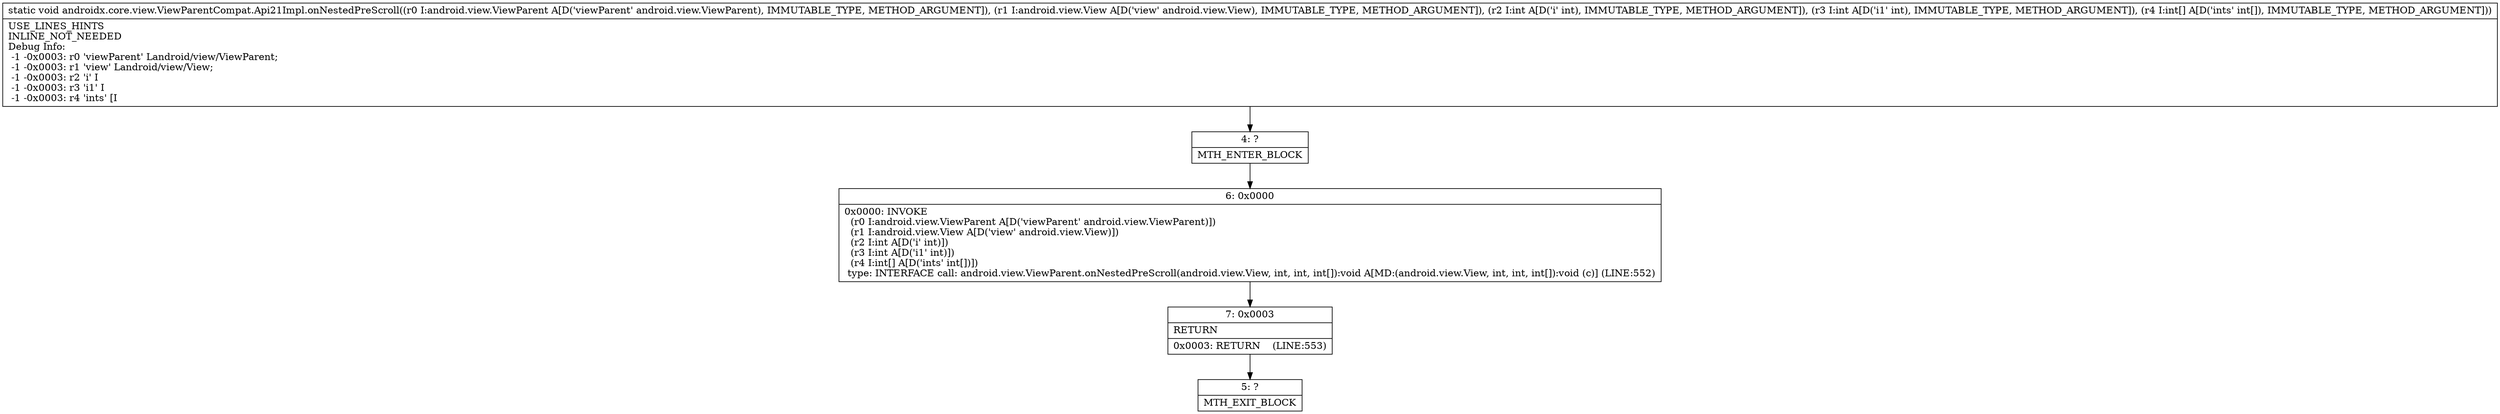 digraph "CFG forandroidx.core.view.ViewParentCompat.Api21Impl.onNestedPreScroll(Landroid\/view\/ViewParent;Landroid\/view\/View;II[I)V" {
Node_4 [shape=record,label="{4\:\ ?|MTH_ENTER_BLOCK\l}"];
Node_6 [shape=record,label="{6\:\ 0x0000|0x0000: INVOKE  \l  (r0 I:android.view.ViewParent A[D('viewParent' android.view.ViewParent)])\l  (r1 I:android.view.View A[D('view' android.view.View)])\l  (r2 I:int A[D('i' int)])\l  (r3 I:int A[D('i1' int)])\l  (r4 I:int[] A[D('ints' int[])])\l type: INTERFACE call: android.view.ViewParent.onNestedPreScroll(android.view.View, int, int, int[]):void A[MD:(android.view.View, int, int, int[]):void (c)] (LINE:552)\l}"];
Node_7 [shape=record,label="{7\:\ 0x0003|RETURN\l|0x0003: RETURN    (LINE:553)\l}"];
Node_5 [shape=record,label="{5\:\ ?|MTH_EXIT_BLOCK\l}"];
MethodNode[shape=record,label="{static void androidx.core.view.ViewParentCompat.Api21Impl.onNestedPreScroll((r0 I:android.view.ViewParent A[D('viewParent' android.view.ViewParent), IMMUTABLE_TYPE, METHOD_ARGUMENT]), (r1 I:android.view.View A[D('view' android.view.View), IMMUTABLE_TYPE, METHOD_ARGUMENT]), (r2 I:int A[D('i' int), IMMUTABLE_TYPE, METHOD_ARGUMENT]), (r3 I:int A[D('i1' int), IMMUTABLE_TYPE, METHOD_ARGUMENT]), (r4 I:int[] A[D('ints' int[]), IMMUTABLE_TYPE, METHOD_ARGUMENT]))  | USE_LINES_HINTS\lINLINE_NOT_NEEDED\lDebug Info:\l  \-1 \-0x0003: r0 'viewParent' Landroid\/view\/ViewParent;\l  \-1 \-0x0003: r1 'view' Landroid\/view\/View;\l  \-1 \-0x0003: r2 'i' I\l  \-1 \-0x0003: r3 'i1' I\l  \-1 \-0x0003: r4 'ints' [I\l}"];
MethodNode -> Node_4;Node_4 -> Node_6;
Node_6 -> Node_7;
Node_7 -> Node_5;
}


